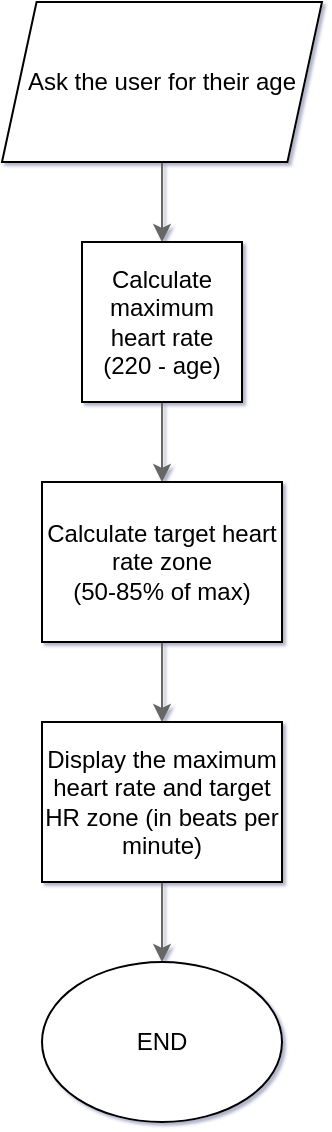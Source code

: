 <mxfile version="11.1.4" type="device"><diagram id="bMO1s8n_krG7Ajd2jaiI" name="Page-1"><mxGraphModel dx="1426" dy="907" grid="1" gridSize="10" guides="1" tooltips="1" connect="1" arrows="1" fold="1" page="1" pageScale="1" pageWidth="850" pageHeight="1100" background="#ffffff" math="0" shadow="1"><root><mxCell id="0"/><mxCell id="1" parent="0"/><mxCell id="ArptszPkxPBQeNwjJ45Q-7" style="edgeStyle=orthogonalEdgeStyle;rounded=0;orthogonalLoop=1;jettySize=auto;html=1;exitX=0.5;exitY=1;exitDx=0;exitDy=0;entryX=0.5;entryY=0;entryDx=0;entryDy=0;fillColor=#f5f5f5;strokeColor=#666666;" edge="1" parent="1" source="ArptszPkxPBQeNwjJ45Q-1" target="ArptszPkxPBQeNwjJ45Q-2"><mxGeometry relative="1" as="geometry"/></mxCell><mxCell id="ArptszPkxPBQeNwjJ45Q-1" value="Ask the user for their age" style="shape=parallelogram;perimeter=parallelogramPerimeter;whiteSpace=wrap;html=1;size=0.108;" vertex="1" parent="1"><mxGeometry x="320" y="40" width="160" height="80" as="geometry"/></mxCell><mxCell id="ArptszPkxPBQeNwjJ45Q-8" style="edgeStyle=orthogonalEdgeStyle;rounded=0;orthogonalLoop=1;jettySize=auto;html=1;exitX=0.5;exitY=1;exitDx=0;exitDy=0;entryX=0.5;entryY=0;entryDx=0;entryDy=0;strokeColor=#666666;fillColor=#f5f5f5;" edge="1" parent="1" source="ArptszPkxPBQeNwjJ45Q-2" target="ArptszPkxPBQeNwjJ45Q-4"><mxGeometry relative="1" as="geometry"/></mxCell><mxCell id="ArptszPkxPBQeNwjJ45Q-2" value="Calculate maximum heart rate&lt;br&gt;(220 - age)" style="whiteSpace=wrap;html=1;aspect=fixed;" vertex="1" parent="1"><mxGeometry x="360" y="160" width="80" height="80" as="geometry"/></mxCell><mxCell id="ArptszPkxPBQeNwjJ45Q-9" style="edgeStyle=orthogonalEdgeStyle;rounded=0;orthogonalLoop=1;jettySize=auto;html=1;exitX=0.5;exitY=1;exitDx=0;exitDy=0;entryX=0.5;entryY=0;entryDx=0;entryDy=0;strokeColor=#666666;fillColor=#f5f5f5;" edge="1" parent="1" source="ArptszPkxPBQeNwjJ45Q-4" target="ArptszPkxPBQeNwjJ45Q-5"><mxGeometry relative="1" as="geometry"/></mxCell><mxCell id="ArptszPkxPBQeNwjJ45Q-4" value="&lt;span style=&quot;white-space: normal&quot;&gt;Calculate target heart rate zone&lt;/span&gt;&lt;br style=&quot;white-space: normal&quot;&gt;&lt;span style=&quot;white-space: normal&quot;&gt;(50-85% of max)&lt;/span&gt;" style="rounded=0;whiteSpace=wrap;html=1;" vertex="1" parent="1"><mxGeometry x="340" y="280" width="120" height="80" as="geometry"/></mxCell><mxCell id="ArptszPkxPBQeNwjJ45Q-10" style="edgeStyle=orthogonalEdgeStyle;rounded=0;orthogonalLoop=1;jettySize=auto;html=1;exitX=0.5;exitY=1;exitDx=0;exitDy=0;entryX=0.5;entryY=0;entryDx=0;entryDy=0;strokeColor=#666666;fillColor=#f5f5f5;" edge="1" parent="1" source="ArptszPkxPBQeNwjJ45Q-5" target="ArptszPkxPBQeNwjJ45Q-6"><mxGeometry relative="1" as="geometry"/></mxCell><mxCell id="ArptszPkxPBQeNwjJ45Q-5" value="Display the maximum heart rate and target HR zone (in beats per minute)" style="rounded=0;whiteSpace=wrap;html=1;" vertex="1" parent="1"><mxGeometry x="340" y="400" width="120" height="80" as="geometry"/></mxCell><mxCell id="ArptszPkxPBQeNwjJ45Q-6" value="END" style="ellipse;whiteSpace=wrap;html=1;" vertex="1" parent="1"><mxGeometry x="340" y="520" width="120" height="80" as="geometry"/></mxCell></root></mxGraphModel></diagram></mxfile>